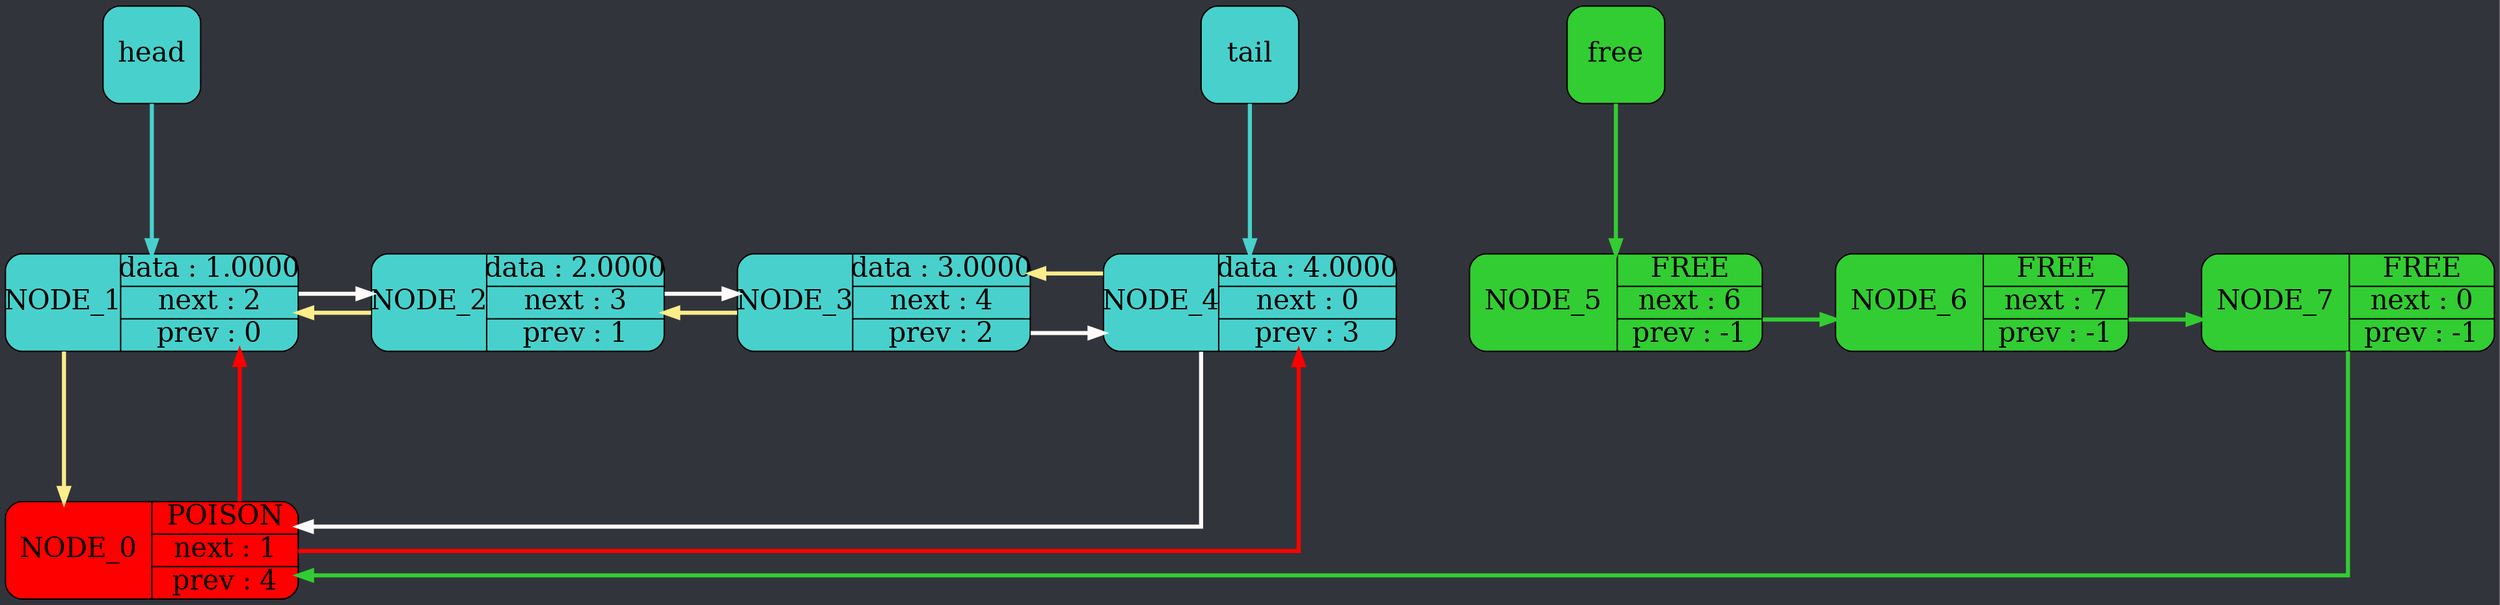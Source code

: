 digraph G{rankdir = HR;
graph [dpi = 150];
ranksep = 0.5;
splines = ortho;
edge[minlen = 3, penwidth = 3];
graph [bgcolor="#31353b"]node[color="black",fontsize=14];
edge[color="darkgreen",fontcolor="blue",fontsize=12];
node[shape = record, style = rounded, fixedsize = true, height = 1, width = 3, fontsize = 20];
{rank = min;
head[label = "head", shape = Mrecord, style = filled, fillcolor="mediumturquoise",width = 1];
}
{rank = min;
tail[label = "tail", shape = Mrecord, style = filled, fillcolor="mediumturquoise", width = 1];
}
{rank = min;
free[label = "free", shape = Mrecord, style = filled, fillcolor="limegreen", width = 1];
}
head -> node1 [color = "mediumturquoise"];
tail -> node4 [color = "mediumturquoise"];
free -> node5 [color = "limegreen"];
{rank = max;node0[shape = Mrecord, style = filled, fillcolor="#FF0000", label = "NODE_0| {<data> POISON| <next> next : 1 | <prev> prev : 4}"];
}
{rank = same;node1[shape = Mrecord, style = filled, fillcolor="mediumturquoise", label = "NODE_1| {<data> data : 1.0000| <next> next : 2 | <prev> prev : 0}"];
node2[shape = Mrecord, style = filled, fillcolor="mediumturquoise", label = "NODE_2| {<data> data : 2.0000| <next> next : 3 | <prev> prev : 1}"];
node3[shape = Mrecord, style = filled, fillcolor="mediumturquoise", label = "NODE_3| {<data> data : 3.0000| <next> next : 4 | <prev> prev : 2}"];
node4[shape = Mrecord, style = filled, fillcolor="mediumturquoise", label = "NODE_4| {<data> data : 4.0000| <next> next : 0 | <prev> prev : 3}"];
node5[shape = Mrecord, style = filled, fillcolor="limegreen", label = "NODE_5| {<data> FREE| <next> next : 6 | <prev> prev : -1}"];
node6[shape = Mrecord, style = filled, fillcolor="limegreen", label = "NODE_6| {<data> FREE| <next> next : 7 | <prev> prev : -1}"];
node7[shape = Mrecord, style = filled, fillcolor="limegreen", label = "NODE_7| {<data> FREE| <next> next : 0 | <prev> prev : -1}"];
}
node0 ->node1 ->node2 ->node3 ->node4 ->node5 ->node6 ->node7[weight = 10000; style = invis];
node1 -> node2 [color = "snow1"];
node1 -> node0 [color = "lightgoldenrod1"];
node1 -> node0 [style = invis; weight = 1000000];
node2 -> node3 [color = "snow1"];
node2 -> node1 [color = "lightgoldenrod1"];
node2 -> node1 [style = invis; weight = 1000000];
node3 -> node4 [color = "snow1"];
node3 -> node2 [color = "lightgoldenrod1"];
node3 -> node2 [style = invis; weight = 1000000];
node4 -> node0 [color = "snow1"];
node4 -> node3 [color = "lightgoldenrod1"];
node4 -> node3 [style = invis; weight = 1000000];
node0 -> node4 [color = "red"];
node0 -> node1 [color = "red"];
node5 -> node6 [color = "limegreen"];
node6 -> node7 [color = "limegreen"];
node7 -> node0 [color = "limegreen"];
}